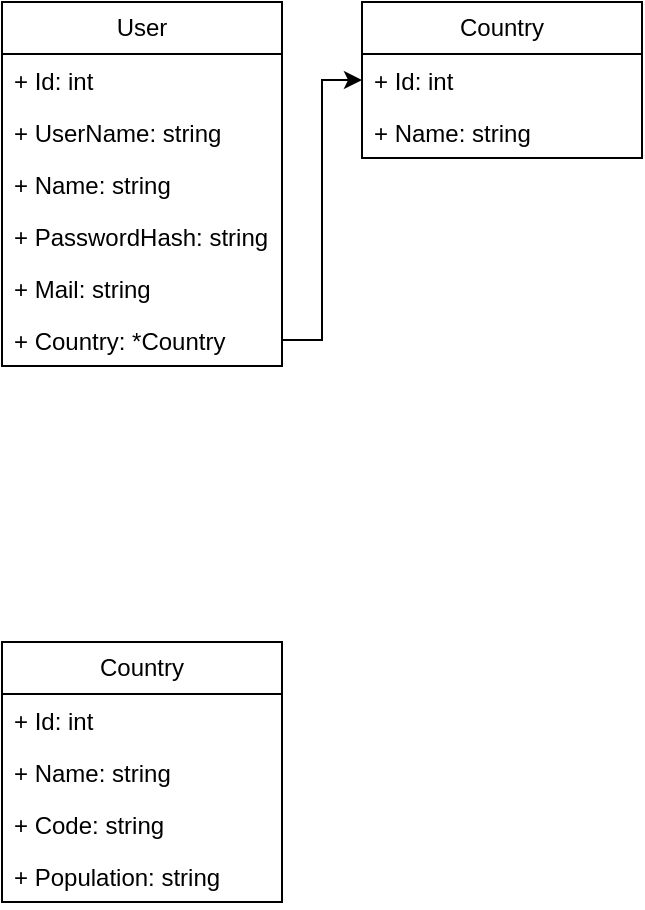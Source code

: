 <mxfile version="26.1.0">
  <diagram name="Страница — 1" id="zR2vbgnIoqI83RRTOhGt">
    <mxGraphModel dx="1434" dy="772" grid="1" gridSize="10" guides="1" tooltips="1" connect="1" arrows="1" fold="1" page="1" pageScale="1" pageWidth="827" pageHeight="1169" math="0" shadow="0">
      <root>
        <mxCell id="0" />
        <mxCell id="1" parent="0" />
        <object label="User" id="WawC93w6KqFSH_Skk6Yl-1">
          <mxCell style="swimlane;fontStyle=0;childLayout=stackLayout;horizontal=1;startSize=26;fillColor=none;horizontalStack=0;resizeParent=1;resizeParentMax=0;resizeLast=0;collapsible=1;marginBottom=0;whiteSpace=wrap;html=1;" vertex="1" parent="1">
            <mxGeometry x="110" y="130" width="140" height="182" as="geometry" />
          </mxCell>
        </object>
        <mxCell id="WawC93w6KqFSH_Skk6Yl-2" value="+ Id: int" style="text;strokeColor=none;fillColor=none;align=left;verticalAlign=top;spacingLeft=4;spacingRight=4;overflow=hidden;rotatable=0;points=[[0,0.5],[1,0.5]];portConstraint=eastwest;whiteSpace=wrap;html=1;" vertex="1" parent="WawC93w6KqFSH_Skk6Yl-1">
          <mxGeometry y="26" width="140" height="26" as="geometry" />
        </mxCell>
        <mxCell id="WawC93w6KqFSH_Skk6Yl-3" value="+ UserName: string" style="text;strokeColor=none;fillColor=none;align=left;verticalAlign=top;spacingLeft=4;spacingRight=4;overflow=hidden;rotatable=0;points=[[0,0.5],[1,0.5]];portConstraint=eastwest;whiteSpace=wrap;html=1;" vertex="1" parent="WawC93w6KqFSH_Skk6Yl-1">
          <mxGeometry y="52" width="140" height="26" as="geometry" />
        </mxCell>
        <mxCell id="WawC93w6KqFSH_Skk6Yl-4" value="+ Name: string" style="text;strokeColor=none;fillColor=none;align=left;verticalAlign=top;spacingLeft=4;spacingRight=4;overflow=hidden;rotatable=0;points=[[0,0.5],[1,0.5]];portConstraint=eastwest;whiteSpace=wrap;html=1;" vertex="1" parent="WawC93w6KqFSH_Skk6Yl-1">
          <mxGeometry y="78" width="140" height="26" as="geometry" />
        </mxCell>
        <mxCell id="WawC93w6KqFSH_Skk6Yl-6" value="+ PasswordHash: string" style="text;strokeColor=none;fillColor=none;align=left;verticalAlign=top;spacingLeft=4;spacingRight=4;overflow=hidden;rotatable=0;points=[[0,0.5],[1,0.5]];portConstraint=eastwest;whiteSpace=wrap;html=1;" vertex="1" parent="WawC93w6KqFSH_Skk6Yl-1">
          <mxGeometry y="104" width="140" height="26" as="geometry" />
        </mxCell>
        <mxCell id="WawC93w6KqFSH_Skk6Yl-7" value="+ Mail: string" style="text;strokeColor=none;fillColor=none;align=left;verticalAlign=top;spacingLeft=4;spacingRight=4;overflow=hidden;rotatable=0;points=[[0,0.5],[1,0.5]];portConstraint=eastwest;whiteSpace=wrap;html=1;" vertex="1" parent="WawC93w6KqFSH_Skk6Yl-1">
          <mxGeometry y="130" width="140" height="26" as="geometry" />
        </mxCell>
        <mxCell id="WawC93w6KqFSH_Skk6Yl-8" value="+ Country: *Country" style="text;strokeColor=none;fillColor=none;align=left;verticalAlign=top;spacingLeft=4;spacingRight=4;overflow=hidden;rotatable=0;points=[[0,0.5],[1,0.5]];portConstraint=eastwest;whiteSpace=wrap;html=1;" vertex="1" parent="WawC93w6KqFSH_Skk6Yl-1">
          <mxGeometry y="156" width="140" height="26" as="geometry" />
        </mxCell>
        <object label="Country" id="WawC93w6KqFSH_Skk6Yl-9">
          <mxCell style="swimlane;fontStyle=0;childLayout=stackLayout;horizontal=1;startSize=26;fillColor=none;horizontalStack=0;resizeParent=1;resizeParentMax=0;resizeLast=0;collapsible=1;marginBottom=0;whiteSpace=wrap;html=1;" vertex="1" parent="1">
            <mxGeometry x="290" y="130" width="140" height="78" as="geometry" />
          </mxCell>
        </object>
        <mxCell id="WawC93w6KqFSH_Skk6Yl-10" value="+ Id: int" style="text;strokeColor=none;fillColor=none;align=left;verticalAlign=top;spacingLeft=4;spacingRight=4;overflow=hidden;rotatable=0;points=[[0,0.5],[1,0.5]];portConstraint=eastwest;whiteSpace=wrap;html=1;" vertex="1" parent="WawC93w6KqFSH_Skk6Yl-9">
          <mxGeometry y="26" width="140" height="26" as="geometry" />
        </mxCell>
        <mxCell id="WawC93w6KqFSH_Skk6Yl-12" value="+ Name: string" style="text;strokeColor=none;fillColor=none;align=left;verticalAlign=top;spacingLeft=4;spacingRight=4;overflow=hidden;rotatable=0;points=[[0,0.5],[1,0.5]];portConstraint=eastwest;whiteSpace=wrap;html=1;" vertex="1" parent="WawC93w6KqFSH_Skk6Yl-9">
          <mxGeometry y="52" width="140" height="26" as="geometry" />
        </mxCell>
        <mxCell id="WawC93w6KqFSH_Skk6Yl-16" style="edgeStyle=orthogonalEdgeStyle;rounded=0;orthogonalLoop=1;jettySize=auto;html=1;exitX=1;exitY=0.5;exitDx=0;exitDy=0;entryX=0;entryY=0.5;entryDx=0;entryDy=0;" edge="1" parent="1" source="WawC93w6KqFSH_Skk6Yl-8" target="WawC93w6KqFSH_Skk6Yl-10">
          <mxGeometry relative="1" as="geometry" />
        </mxCell>
        <object label="Country" id="WawC93w6KqFSH_Skk6Yl-17">
          <mxCell style="swimlane;fontStyle=0;childLayout=stackLayout;horizontal=1;startSize=26;fillColor=none;horizontalStack=0;resizeParent=1;resizeParentMax=0;resizeLast=0;collapsible=1;marginBottom=0;whiteSpace=wrap;html=1;" vertex="1" parent="1">
            <mxGeometry x="110" y="450" width="140" height="130" as="geometry" />
          </mxCell>
        </object>
        <mxCell id="WawC93w6KqFSH_Skk6Yl-18" value="+ Id: int" style="text;strokeColor=none;fillColor=none;align=left;verticalAlign=top;spacingLeft=4;spacingRight=4;overflow=hidden;rotatable=0;points=[[0,0.5],[1,0.5]];portConstraint=eastwest;whiteSpace=wrap;html=1;" vertex="1" parent="WawC93w6KqFSH_Skk6Yl-17">
          <mxGeometry y="26" width="140" height="26" as="geometry" />
        </mxCell>
        <mxCell id="WawC93w6KqFSH_Skk6Yl-19" value="+ Name: string" style="text;strokeColor=none;fillColor=none;align=left;verticalAlign=top;spacingLeft=4;spacingRight=4;overflow=hidden;rotatable=0;points=[[0,0.5],[1,0.5]];portConstraint=eastwest;whiteSpace=wrap;html=1;" vertex="1" parent="WawC93w6KqFSH_Skk6Yl-17">
          <mxGeometry y="52" width="140" height="26" as="geometry" />
        </mxCell>
        <mxCell id="WawC93w6KqFSH_Skk6Yl-20" value="+ Code: string" style="text;strokeColor=none;fillColor=none;align=left;verticalAlign=top;spacingLeft=4;spacingRight=4;overflow=hidden;rotatable=0;points=[[0,0.5],[1,0.5]];portConstraint=eastwest;whiteSpace=wrap;html=1;" vertex="1" parent="WawC93w6KqFSH_Skk6Yl-17">
          <mxGeometry y="78" width="140" height="26" as="geometry" />
        </mxCell>
        <mxCell id="WawC93w6KqFSH_Skk6Yl-21" value="+ Population: string" style="text;strokeColor=none;fillColor=none;align=left;verticalAlign=top;spacingLeft=4;spacingRight=4;overflow=hidden;rotatable=0;points=[[0,0.5],[1,0.5]];portConstraint=eastwest;whiteSpace=wrap;html=1;" vertex="1" parent="WawC93w6KqFSH_Skk6Yl-17">
          <mxGeometry y="104" width="140" height="26" as="geometry" />
        </mxCell>
      </root>
    </mxGraphModel>
  </diagram>
</mxfile>

